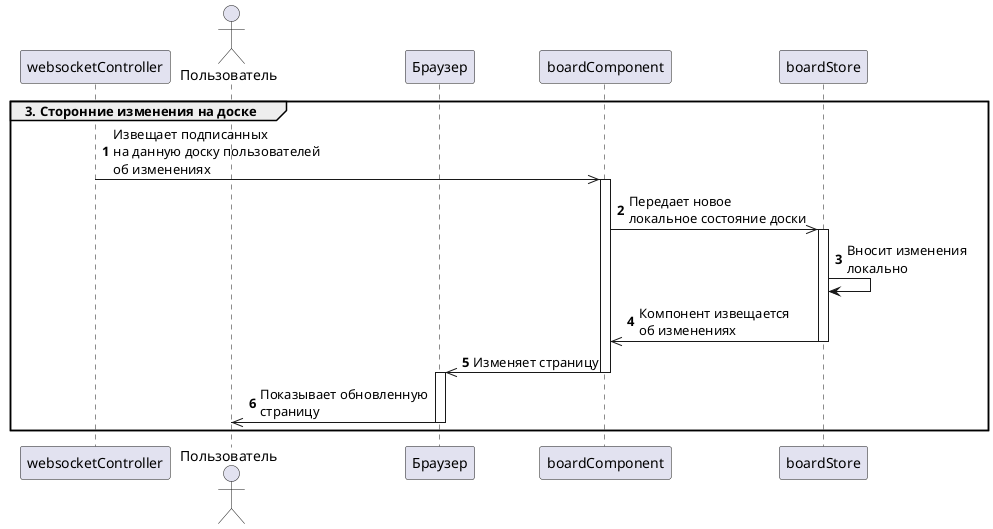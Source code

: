 @startuml board
autonumber
participant "websocketController" as wc 
actor "Пользователь" as o
participant "Браузер" as f
participant "boardComponent" as bc
participant "boardStore" as bs 

group 3. Сторонние изменения на доске
wc ->> bc : Извещает подписанных\nна данную доску пользователей\nоб изменениях
activate bc
bc ->> bs : Передает новое\nлокальное состояние доски
activate bs
bs -> bs : Вносит изменения\nлокально
bs ->> bc : Компонент извещается\nоб изменениях
deactivate bs
bc ->> f : Изменяет страницу
deactivate bc

activate f
f ->> o : Показывает обновленную\nстраницу
deactivate f

end

@enduml